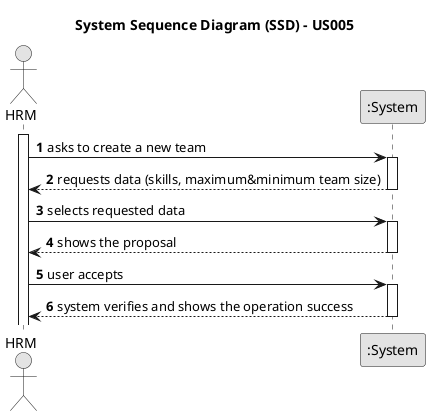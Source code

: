 @startuml
skinparam monochrome true
skinparam packageStyle rectangle
skinparam shadowing false

title System Sequence Diagram (SSD) - US005

autonumber

actor "HRM" as HRM
participant ":System" as System

activate HRM

    HRM -> System : asks to create a new team
    activate System

        System --> HRM : requests data (skills, maximum&minimum team size)
    deactivate System

    HRM -> System : selects requested data
    activate System

        System --> HRM : shows the proposal
    deactivate System

    HRM -> System : user accepts
    activate System

        System --> HRM : system verifies and shows the operation success
    deactivate System


@enduml